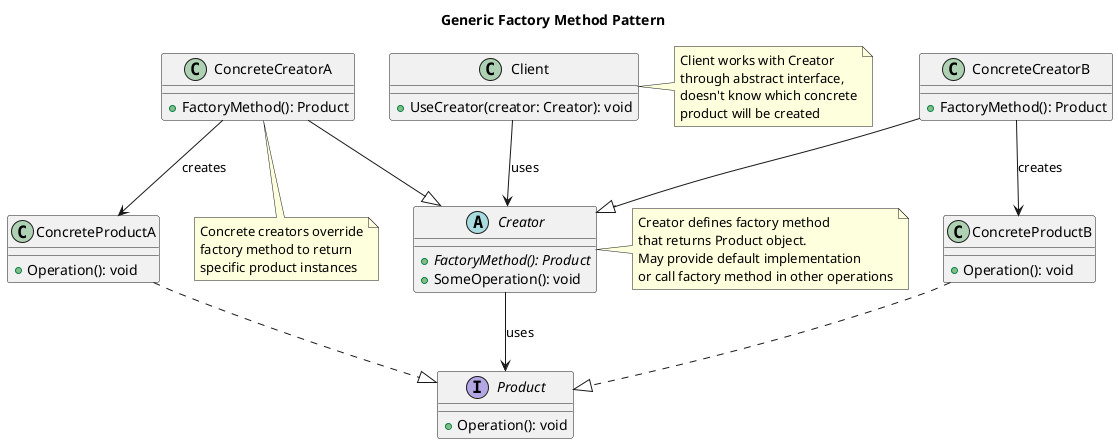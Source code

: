 @startuml Generic_Factory_Method_Pattern

title Generic Factory Method Pattern

abstract class Creator {
    +FactoryMethod(): Product {abstract}
    +SomeOperation(): void
}

class ConcreteCreatorA {
    +FactoryMethod(): Product
}

class ConcreteCreatorB {
    +FactoryMethod(): Product
}

interface Product {
    +Operation(): void
}

class ConcreteProductA {
    +Operation(): void
}

class ConcreteProductB {
    +Operation(): void
}

class Client {
    +UseCreator(creator: Creator): void
}

ConcreteCreatorA --|> Creator
ConcreteCreatorB --|> Creator
ConcreteProductA ..|> Product
ConcreteProductB ..|> Product

ConcreteCreatorA --> ConcreteProductA : creates
ConcreteCreatorB --> ConcreteProductB : creates
Creator --> Product : uses
Client --> Creator : uses

note right of Creator
  Creator defines factory method
  that returns Product object.
  May provide default implementation
  or call factory method in other operations
end note

note bottom of ConcreteCreatorA
  Concrete creators override
  factory method to return
  specific product instances
end note

note right of Client
  Client works with Creator
  through abstract interface,
  doesn't know which concrete
  product will be created
end note

@enduml
